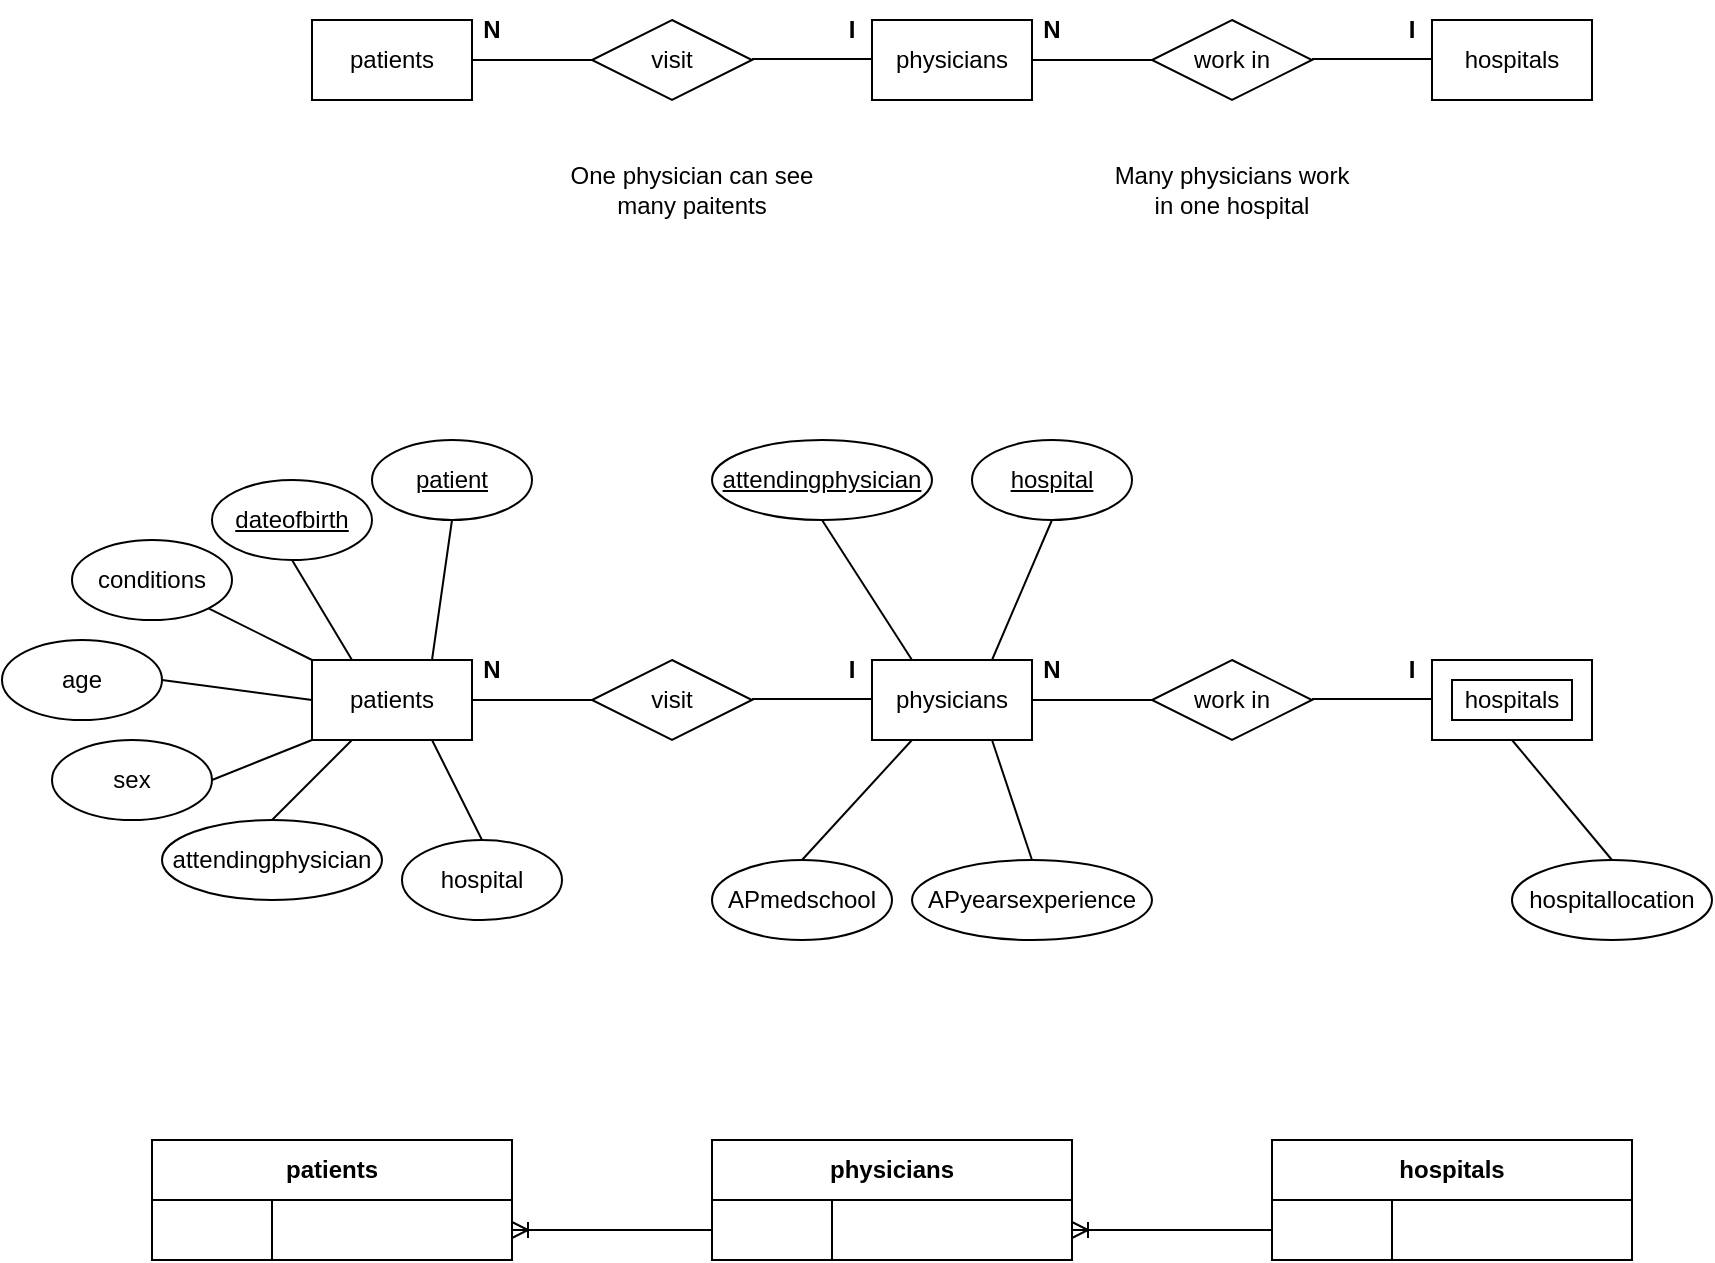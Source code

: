 <mxfile version="21.6.5" type="github">
  <diagram id="R2lEEEUBdFMjLlhIrx00" name="Page-1">
    <mxGraphModel dx="1712" dy="481" grid="1" gridSize="10" guides="1" tooltips="1" connect="1" arrows="1" fold="1" page="1" pageScale="1" pageWidth="850" pageHeight="1100" math="0" shadow="0" extFonts="Permanent Marker^https://fonts.googleapis.com/css?family=Permanent+Marker">
      <root>
        <mxCell id="0" />
        <mxCell id="1" parent="0" />
        <mxCell id="58cPk2rYp0zfNqmspbuc-5" value="conditions" style="ellipse;whiteSpace=wrap;html=1;" vertex="1" parent="1">
          <mxGeometry x="-40" y="340" width="80" height="40" as="geometry" />
        </mxCell>
        <mxCell id="58cPk2rYp0zfNqmspbuc-6" value="&lt;u&gt;dateofbirth&lt;/u&gt;" style="ellipse;whiteSpace=wrap;html=1;" vertex="1" parent="1">
          <mxGeometry x="30" y="310" width="80" height="40" as="geometry" />
        </mxCell>
        <mxCell id="58cPk2rYp0zfNqmspbuc-7" value="&lt;u&gt;patient&lt;/u&gt;" style="ellipse;whiteSpace=wrap;html=1;" vertex="1" parent="1">
          <mxGeometry x="110" y="290" width="80" height="40" as="geometry" />
        </mxCell>
        <mxCell id="58cPk2rYp0zfNqmspbuc-8" value="attendingphysician" style="ellipse;whiteSpace=wrap;html=1;" vertex="1" parent="1">
          <mxGeometry x="5" y="480" width="110" height="40" as="geometry" />
        </mxCell>
        <mxCell id="58cPk2rYp0zfNqmspbuc-9" value="age" style="ellipse;whiteSpace=wrap;html=1;" vertex="1" parent="1">
          <mxGeometry x="-75" y="390" width="80" height="40" as="geometry" />
        </mxCell>
        <mxCell id="58cPk2rYp0zfNqmspbuc-10" value="&lt;u&gt;attendingphysician&lt;/u&gt;" style="ellipse;whiteSpace=wrap;html=1;" vertex="1" parent="1">
          <mxGeometry x="280" y="290" width="110" height="40" as="geometry" />
        </mxCell>
        <mxCell id="58cPk2rYp0zfNqmspbuc-11" value="sex" style="ellipse;whiteSpace=wrap;html=1;" vertex="1" parent="1">
          <mxGeometry x="-50" y="440" width="80" height="40" as="geometry" />
        </mxCell>
        <mxCell id="58cPk2rYp0zfNqmspbuc-12" value="hospital" style="ellipse;whiteSpace=wrap;html=1;" vertex="1" parent="1">
          <mxGeometry x="125" y="490" width="80" height="40" as="geometry" />
        </mxCell>
        <mxCell id="58cPk2rYp0zfNqmspbuc-20" value="APyearsexperience" style="ellipse;whiteSpace=wrap;html=1;" vertex="1" parent="1">
          <mxGeometry x="380" y="500" width="120" height="40" as="geometry" />
        </mxCell>
        <mxCell id="58cPk2rYp0zfNqmspbuc-21" value="&lt;u&gt;hospital&lt;/u&gt;" style="ellipse;whiteSpace=wrap;html=1;" vertex="1" parent="1">
          <mxGeometry x="410" y="290" width="80" height="40" as="geometry" />
        </mxCell>
        <mxCell id="58cPk2rYp0zfNqmspbuc-22" value="APmedschool" style="ellipse;whiteSpace=wrap;html=1;" vertex="1" parent="1">
          <mxGeometry x="280" y="500" width="90" height="40" as="geometry" />
        </mxCell>
        <mxCell id="58cPk2rYp0zfNqmspbuc-23" value="hospitallocation" style="ellipse;whiteSpace=wrap;html=1;" vertex="1" parent="1">
          <mxGeometry x="680" y="500" width="100" height="40" as="geometry" />
        </mxCell>
        <mxCell id="58cPk2rYp0zfNqmspbuc-25" style="edgeStyle=orthogonalEdgeStyle;rounded=0;orthogonalLoop=1;jettySize=auto;html=1;exitX=0.5;exitY=1;exitDx=0;exitDy=0;" edge="1" parent="1" source="58cPk2rYp0zfNqmspbuc-8" target="58cPk2rYp0zfNqmspbuc-8">
          <mxGeometry relative="1" as="geometry" />
        </mxCell>
        <mxCell id="58cPk2rYp0zfNqmspbuc-26" value="physicians" style="rounded=0;whiteSpace=wrap;html=1;" vertex="1" parent="1">
          <mxGeometry x="360" y="80" width="80" height="40" as="geometry" />
        </mxCell>
        <mxCell id="58cPk2rYp0zfNqmspbuc-28" value="hospitals" style="rounded=0;whiteSpace=wrap;html=1;" vertex="1" parent="1">
          <mxGeometry x="640" y="80" width="80" height="40" as="geometry" />
        </mxCell>
        <mxCell id="58cPk2rYp0zfNqmspbuc-29" value="patients" style="rounded=0;whiteSpace=wrap;html=1;" vertex="1" parent="1">
          <mxGeometry x="80" y="80" width="80" height="40" as="geometry" />
        </mxCell>
        <mxCell id="58cPk2rYp0zfNqmspbuc-30" value="work in" style="rhombus;whiteSpace=wrap;html=1;" vertex="1" parent="1">
          <mxGeometry x="500" y="80" width="80" height="40" as="geometry" />
        </mxCell>
        <mxCell id="58cPk2rYp0zfNqmspbuc-31" value="" style="endArrow=none;html=1;rounded=0;entryX=1;entryY=0.5;entryDx=0;entryDy=0;exitX=0;exitY=0.5;exitDx=0;exitDy=0;" edge="1" parent="1" source="58cPk2rYp0zfNqmspbuc-30" target="58cPk2rYp0zfNqmspbuc-26">
          <mxGeometry width="50" height="50" relative="1" as="geometry">
            <mxPoint x="400" y="220" as="sourcePoint" />
            <mxPoint x="450" y="170" as="targetPoint" />
          </mxGeometry>
        </mxCell>
        <mxCell id="58cPk2rYp0zfNqmspbuc-32" value="" style="endArrow=none;html=1;rounded=0;entryX=1;entryY=0.5;entryDx=0;entryDy=0;exitX=0;exitY=0.5;exitDx=0;exitDy=0;" edge="1" parent="1">
          <mxGeometry width="50" height="50" relative="1" as="geometry">
            <mxPoint x="640" y="99.5" as="sourcePoint" />
            <mxPoint x="580" y="99.5" as="targetPoint" />
          </mxGeometry>
        </mxCell>
        <mxCell id="58cPk2rYp0zfNqmspbuc-33" value="visit" style="rhombus;whiteSpace=wrap;html=1;" vertex="1" parent="1">
          <mxGeometry x="220" y="80" width="80" height="40" as="geometry" />
        </mxCell>
        <mxCell id="58cPk2rYp0zfNqmspbuc-34" value="" style="endArrow=none;html=1;rounded=0;exitX=1;exitY=0.5;exitDx=0;exitDy=0;entryX=0;entryY=0.5;entryDx=0;entryDy=0;" edge="1" parent="1" source="58cPk2rYp0zfNqmspbuc-29" target="58cPk2rYp0zfNqmspbuc-33">
          <mxGeometry width="50" height="50" relative="1" as="geometry">
            <mxPoint x="400" y="220" as="sourcePoint" />
            <mxPoint x="450" y="170" as="targetPoint" />
          </mxGeometry>
        </mxCell>
        <mxCell id="58cPk2rYp0zfNqmspbuc-35" value="" style="endArrow=none;html=1;rounded=0;exitX=1;exitY=0.5;exitDx=0;exitDy=0;entryX=0;entryY=0.5;entryDx=0;entryDy=0;" edge="1" parent="1">
          <mxGeometry width="50" height="50" relative="1" as="geometry">
            <mxPoint x="300" y="99.5" as="sourcePoint" />
            <mxPoint x="360" y="99.5" as="targetPoint" />
          </mxGeometry>
        </mxCell>
        <mxCell id="58cPk2rYp0zfNqmspbuc-36" value="&lt;b&gt;I&lt;/b&gt;" style="text;html=1;strokeColor=none;fillColor=none;align=center;verticalAlign=middle;whiteSpace=wrap;rounded=0;" vertex="1" parent="1">
          <mxGeometry x="340" y="70" width="20" height="30" as="geometry" />
        </mxCell>
        <mxCell id="58cPk2rYp0zfNqmspbuc-37" value="&lt;b&gt;N&lt;/b&gt;" style="text;html=1;strokeColor=none;fillColor=none;align=center;verticalAlign=middle;whiteSpace=wrap;rounded=0;" vertex="1" parent="1">
          <mxGeometry x="160" y="70" width="20" height="30" as="geometry" />
        </mxCell>
        <mxCell id="58cPk2rYp0zfNqmspbuc-40" value="Many physicians work in one hospital" style="text;html=1;strokeColor=none;fillColor=none;align=center;verticalAlign=middle;whiteSpace=wrap;rounded=0;" vertex="1" parent="1">
          <mxGeometry x="475" y="150" width="130" height="30" as="geometry" />
        </mxCell>
        <mxCell id="58cPk2rYp0zfNqmspbuc-41" value="&lt;b&gt;N&lt;/b&gt;" style="text;html=1;strokeColor=none;fillColor=none;align=center;verticalAlign=middle;whiteSpace=wrap;rounded=0;" vertex="1" parent="1">
          <mxGeometry x="440" y="70" width="20" height="30" as="geometry" />
        </mxCell>
        <mxCell id="58cPk2rYp0zfNqmspbuc-43" value="&lt;b&gt;I&lt;/b&gt;" style="text;html=1;strokeColor=none;fillColor=none;align=center;verticalAlign=middle;whiteSpace=wrap;rounded=0;" vertex="1" parent="1">
          <mxGeometry x="620" y="70" width="20" height="30" as="geometry" />
        </mxCell>
        <mxCell id="58cPk2rYp0zfNqmspbuc-44" value="One physician can see many paitents" style="text;html=1;strokeColor=none;fillColor=none;align=center;verticalAlign=middle;whiteSpace=wrap;rounded=0;" vertex="1" parent="1">
          <mxGeometry x="205" y="150" width="130" height="30" as="geometry" />
        </mxCell>
        <mxCell id="58cPk2rYp0zfNqmspbuc-45" value="physicians" style="rounded=0;whiteSpace=wrap;html=1;" vertex="1" parent="1">
          <mxGeometry x="360" y="400" width="80" height="40" as="geometry" />
        </mxCell>
        <mxCell id="58cPk2rYp0zfNqmspbuc-46" value="hospitals" style="rounded=0;whiteSpace=wrap;html=1;" vertex="1" parent="1">
          <mxGeometry x="640" y="400" width="80" height="40" as="geometry" />
        </mxCell>
        <mxCell id="58cPk2rYp0zfNqmspbuc-47" value="patients" style="rounded=0;whiteSpace=wrap;html=1;" vertex="1" parent="1">
          <mxGeometry x="80" y="400" width="80" height="40" as="geometry" />
        </mxCell>
        <mxCell id="58cPk2rYp0zfNqmspbuc-48" value="work in" style="rhombus;whiteSpace=wrap;html=1;" vertex="1" parent="1">
          <mxGeometry x="500" y="400" width="80" height="40" as="geometry" />
        </mxCell>
        <mxCell id="58cPk2rYp0zfNqmspbuc-49" value="" style="endArrow=none;html=1;rounded=0;entryX=1;entryY=0.5;entryDx=0;entryDy=0;exitX=0;exitY=0.5;exitDx=0;exitDy=0;" edge="1" parent="1" source="58cPk2rYp0zfNqmspbuc-48" target="58cPk2rYp0zfNqmspbuc-45">
          <mxGeometry width="50" height="50" relative="1" as="geometry">
            <mxPoint x="400" y="540" as="sourcePoint" />
            <mxPoint x="450" y="490" as="targetPoint" />
          </mxGeometry>
        </mxCell>
        <mxCell id="58cPk2rYp0zfNqmspbuc-50" value="" style="endArrow=none;html=1;rounded=0;entryX=1;entryY=0.5;entryDx=0;entryDy=0;exitX=0;exitY=0.5;exitDx=0;exitDy=0;" edge="1" parent="1">
          <mxGeometry width="50" height="50" relative="1" as="geometry">
            <mxPoint x="640" y="419.5" as="sourcePoint" />
            <mxPoint x="580" y="419.5" as="targetPoint" />
          </mxGeometry>
        </mxCell>
        <mxCell id="58cPk2rYp0zfNqmspbuc-51" value="visit" style="rhombus;whiteSpace=wrap;html=1;" vertex="1" parent="1">
          <mxGeometry x="220" y="400" width="80" height="40" as="geometry" />
        </mxCell>
        <mxCell id="58cPk2rYp0zfNqmspbuc-52" value="" style="endArrow=none;html=1;rounded=0;exitX=1;exitY=0.5;exitDx=0;exitDy=0;entryX=0;entryY=0.5;entryDx=0;entryDy=0;" edge="1" parent="1" source="58cPk2rYp0zfNqmspbuc-47" target="58cPk2rYp0zfNqmspbuc-51">
          <mxGeometry width="50" height="50" relative="1" as="geometry">
            <mxPoint x="400" y="540" as="sourcePoint" />
            <mxPoint x="450" y="490" as="targetPoint" />
          </mxGeometry>
        </mxCell>
        <mxCell id="58cPk2rYp0zfNqmspbuc-53" value="" style="endArrow=none;html=1;rounded=0;exitX=1;exitY=0.5;exitDx=0;exitDy=0;entryX=0;entryY=0.5;entryDx=0;entryDy=0;" edge="1" parent="1">
          <mxGeometry width="50" height="50" relative="1" as="geometry">
            <mxPoint x="300" y="419.5" as="sourcePoint" />
            <mxPoint x="360" y="419.5" as="targetPoint" />
          </mxGeometry>
        </mxCell>
        <mxCell id="58cPk2rYp0zfNqmspbuc-54" value="&lt;b&gt;I&lt;/b&gt;" style="text;html=1;strokeColor=none;fillColor=none;align=center;verticalAlign=middle;whiteSpace=wrap;rounded=0;" vertex="1" parent="1">
          <mxGeometry x="340" y="390" width="20" height="30" as="geometry" />
        </mxCell>
        <mxCell id="58cPk2rYp0zfNqmspbuc-55" value="&lt;b&gt;N&lt;/b&gt;" style="text;html=1;strokeColor=none;fillColor=none;align=center;verticalAlign=middle;whiteSpace=wrap;rounded=0;" vertex="1" parent="1">
          <mxGeometry x="160" y="390" width="20" height="30" as="geometry" />
        </mxCell>
        <mxCell id="58cPk2rYp0zfNqmspbuc-57" value="&lt;b&gt;N&lt;/b&gt;" style="text;html=1;strokeColor=none;fillColor=none;align=center;verticalAlign=middle;whiteSpace=wrap;rounded=0;" vertex="1" parent="1">
          <mxGeometry x="440" y="390" width="20" height="30" as="geometry" />
        </mxCell>
        <mxCell id="58cPk2rYp0zfNqmspbuc-58" value="&lt;b&gt;I&lt;/b&gt;" style="text;html=1;strokeColor=none;fillColor=none;align=center;verticalAlign=middle;whiteSpace=wrap;rounded=0;" vertex="1" parent="1">
          <mxGeometry x="620" y="390" width="20" height="30" as="geometry" />
        </mxCell>
        <mxCell id="58cPk2rYp0zfNqmspbuc-61" value="" style="endArrow=none;html=1;rounded=0;entryX=1;entryY=0.5;entryDx=0;entryDy=0;exitX=0;exitY=0.5;exitDx=0;exitDy=0;" edge="1" parent="1" source="58cPk2rYp0zfNqmspbuc-47" target="58cPk2rYp0zfNqmspbuc-9">
          <mxGeometry width="50" height="50" relative="1" as="geometry">
            <mxPoint x="390" y="520" as="sourcePoint" />
            <mxPoint x="440" y="470" as="targetPoint" />
          </mxGeometry>
        </mxCell>
        <mxCell id="58cPk2rYp0zfNqmspbuc-62" value="" style="endArrow=none;html=1;rounded=0;entryX=1;entryY=0.5;entryDx=0;entryDy=0;" edge="1" parent="1" target="58cPk2rYp0zfNqmspbuc-11">
          <mxGeometry width="50" height="50" relative="1" as="geometry">
            <mxPoint x="80" y="440" as="sourcePoint" />
            <mxPoint x="15" y="420" as="targetPoint" />
          </mxGeometry>
        </mxCell>
        <mxCell id="58cPk2rYp0zfNqmspbuc-63" value="" style="endArrow=none;html=1;rounded=0;entryX=0.5;entryY=0;entryDx=0;entryDy=0;" edge="1" parent="1" target="58cPk2rYp0zfNqmspbuc-8">
          <mxGeometry width="50" height="50" relative="1" as="geometry">
            <mxPoint x="100" y="440" as="sourcePoint" />
            <mxPoint x="25" y="430" as="targetPoint" />
          </mxGeometry>
        </mxCell>
        <mxCell id="58cPk2rYp0zfNqmspbuc-64" value="" style="endArrow=none;html=1;rounded=0;entryX=0.5;entryY=0;entryDx=0;entryDy=0;exitX=0.75;exitY=1;exitDx=0;exitDy=0;" edge="1" parent="1" source="58cPk2rYp0zfNqmspbuc-47" target="58cPk2rYp0zfNqmspbuc-12">
          <mxGeometry width="50" height="50" relative="1" as="geometry">
            <mxPoint x="110" y="450" as="sourcePoint" />
            <mxPoint x="35" y="440" as="targetPoint" />
          </mxGeometry>
        </mxCell>
        <mxCell id="58cPk2rYp0zfNqmspbuc-65" value="" style="endArrow=none;html=1;rounded=0;entryX=1;entryY=1;entryDx=0;entryDy=0;exitX=0;exitY=0;exitDx=0;exitDy=0;" edge="1" parent="1" source="58cPk2rYp0zfNqmspbuc-47" target="58cPk2rYp0zfNqmspbuc-5">
          <mxGeometry width="50" height="50" relative="1" as="geometry">
            <mxPoint x="120" y="460" as="sourcePoint" />
            <mxPoint x="45" y="450" as="targetPoint" />
          </mxGeometry>
        </mxCell>
        <mxCell id="58cPk2rYp0zfNqmspbuc-66" value="" style="endArrow=none;html=1;rounded=0;entryX=0.5;entryY=1;entryDx=0;entryDy=0;exitX=0.25;exitY=0;exitDx=0;exitDy=0;" edge="1" parent="1" source="58cPk2rYp0zfNqmspbuc-47" target="58cPk2rYp0zfNqmspbuc-6">
          <mxGeometry width="50" height="50" relative="1" as="geometry">
            <mxPoint x="130" y="470" as="sourcePoint" />
            <mxPoint x="55" y="460" as="targetPoint" />
          </mxGeometry>
        </mxCell>
        <mxCell id="58cPk2rYp0zfNqmspbuc-67" value="" style="endArrow=none;html=1;rounded=0;entryX=0.5;entryY=1;entryDx=0;entryDy=0;exitX=0.75;exitY=0;exitDx=0;exitDy=0;" edge="1" parent="1" source="58cPk2rYp0zfNqmspbuc-47" target="58cPk2rYp0zfNqmspbuc-7">
          <mxGeometry width="50" height="50" relative="1" as="geometry">
            <mxPoint x="140" y="480" as="sourcePoint" />
            <mxPoint x="65" y="470" as="targetPoint" />
          </mxGeometry>
        </mxCell>
        <mxCell id="58cPk2rYp0zfNqmspbuc-68" value="" style="endArrow=none;html=1;rounded=0;entryX=0.5;entryY=0;entryDx=0;entryDy=0;exitX=0.25;exitY=1;exitDx=0;exitDy=0;" edge="1" parent="1" source="58cPk2rYp0zfNqmspbuc-45" target="58cPk2rYp0zfNqmspbuc-22">
          <mxGeometry width="50" height="50" relative="1" as="geometry">
            <mxPoint x="150" y="490" as="sourcePoint" />
            <mxPoint x="75" y="480" as="targetPoint" />
          </mxGeometry>
        </mxCell>
        <mxCell id="58cPk2rYp0zfNqmspbuc-69" value="" style="endArrow=none;html=1;rounded=0;entryX=0.5;entryY=0;entryDx=0;entryDy=0;exitX=0.75;exitY=1;exitDx=0;exitDy=0;" edge="1" parent="1" source="58cPk2rYp0zfNqmspbuc-45" target="58cPk2rYp0zfNqmspbuc-20">
          <mxGeometry width="50" height="50" relative="1" as="geometry">
            <mxPoint x="160" y="500" as="sourcePoint" />
            <mxPoint x="85" y="490" as="targetPoint" />
          </mxGeometry>
        </mxCell>
        <mxCell id="58cPk2rYp0zfNqmspbuc-70" value="" style="endArrow=none;html=1;rounded=0;entryX=0.5;entryY=1;entryDx=0;entryDy=0;exitX=0.25;exitY=0;exitDx=0;exitDy=0;" edge="1" parent="1" source="58cPk2rYp0zfNqmspbuc-45" target="58cPk2rYp0zfNqmspbuc-10">
          <mxGeometry width="50" height="50" relative="1" as="geometry">
            <mxPoint x="170" y="510" as="sourcePoint" />
            <mxPoint x="95" y="500" as="targetPoint" />
          </mxGeometry>
        </mxCell>
        <mxCell id="58cPk2rYp0zfNqmspbuc-71" value="" style="endArrow=none;html=1;rounded=0;entryX=0.5;entryY=1;entryDx=0;entryDy=0;exitX=0.75;exitY=0;exitDx=0;exitDy=0;" edge="1" parent="1" source="58cPk2rYp0zfNqmspbuc-45" target="58cPk2rYp0zfNqmspbuc-21">
          <mxGeometry width="50" height="50" relative="1" as="geometry">
            <mxPoint x="390" y="410" as="sourcePoint" />
            <mxPoint x="345" y="340" as="targetPoint" />
          </mxGeometry>
        </mxCell>
        <mxCell id="58cPk2rYp0zfNqmspbuc-73" value="" style="endArrow=none;html=1;rounded=0;entryX=0.5;entryY=0;entryDx=0;entryDy=0;exitX=0.5;exitY=1;exitDx=0;exitDy=0;" edge="1" parent="1" source="58cPk2rYp0zfNqmspbuc-46" target="58cPk2rYp0zfNqmspbuc-23">
          <mxGeometry width="50" height="50" relative="1" as="geometry">
            <mxPoint x="410" y="430" as="sourcePoint" />
            <mxPoint x="365" y="360" as="targetPoint" />
          </mxGeometry>
        </mxCell>
        <mxCell id="58cPk2rYp0zfNqmspbuc-76" value="" style="verticalLabelPosition=bottom;verticalAlign=top;html=1;shape=mxgraph.basic.frame;dx=10;whiteSpace=wrap;" vertex="1" parent="1">
          <mxGeometry x="640" y="400" width="80" height="40" as="geometry" />
        </mxCell>
        <mxCell id="58cPk2rYp0zfNqmspbuc-77" value="patients" style="shape=table;startSize=30;container=1;collapsible=1;childLayout=tableLayout;fixedRows=1;rowLines=0;fontStyle=1;align=center;resizeLast=1;html=1;whiteSpace=wrap;" vertex="1" parent="1">
          <mxGeometry y="640" width="180" height="60" as="geometry" />
        </mxCell>
        <mxCell id="58cPk2rYp0zfNqmspbuc-87" value="" style="shape=tableRow;horizontal=0;startSize=0;swimlaneHead=0;swimlaneBody=0;fillColor=none;collapsible=0;dropTarget=0;points=[[0,0.5],[1,0.5]];portConstraint=eastwest;top=0;left=0;right=0;bottom=0;html=1;" vertex="1" parent="58cPk2rYp0zfNqmspbuc-77">
          <mxGeometry y="30" width="180" height="30" as="geometry" />
        </mxCell>
        <mxCell id="58cPk2rYp0zfNqmspbuc-88" value="" style="shape=partialRectangle;connectable=0;fillColor=none;top=0;left=0;bottom=0;right=0;editable=1;overflow=hidden;html=1;whiteSpace=wrap;" vertex="1" parent="58cPk2rYp0zfNqmspbuc-87">
          <mxGeometry width="60" height="30" as="geometry">
            <mxRectangle width="60" height="30" as="alternateBounds" />
          </mxGeometry>
        </mxCell>
        <mxCell id="58cPk2rYp0zfNqmspbuc-89" value="" style="shape=partialRectangle;connectable=0;fillColor=none;top=0;left=0;bottom=0;right=0;align=left;spacingLeft=6;overflow=hidden;html=1;whiteSpace=wrap;" vertex="1" parent="58cPk2rYp0zfNqmspbuc-87">
          <mxGeometry x="60" width="120" height="30" as="geometry">
            <mxRectangle width="120" height="30" as="alternateBounds" />
          </mxGeometry>
        </mxCell>
        <mxCell id="58cPk2rYp0zfNqmspbuc-125" value="physicians" style="shape=table;startSize=30;container=1;collapsible=1;childLayout=tableLayout;fixedRows=1;rowLines=0;fontStyle=1;align=center;resizeLast=1;html=1;whiteSpace=wrap;" vertex="1" parent="1">
          <mxGeometry x="280" y="640" width="180" height="60" as="geometry" />
        </mxCell>
        <mxCell id="58cPk2rYp0zfNqmspbuc-126" value="" style="shape=tableRow;horizontal=0;startSize=0;swimlaneHead=0;swimlaneBody=0;fillColor=none;collapsible=0;dropTarget=0;points=[[0,0.5],[1,0.5]];portConstraint=eastwest;top=0;left=0;right=0;bottom=0;html=1;" vertex="1" parent="58cPk2rYp0zfNqmspbuc-125">
          <mxGeometry y="30" width="180" height="30" as="geometry" />
        </mxCell>
        <mxCell id="58cPk2rYp0zfNqmspbuc-127" value="" style="shape=partialRectangle;connectable=0;fillColor=none;top=0;left=0;bottom=0;right=0;editable=1;overflow=hidden;html=1;whiteSpace=wrap;" vertex="1" parent="58cPk2rYp0zfNqmspbuc-126">
          <mxGeometry width="60" height="30" as="geometry">
            <mxRectangle width="60" height="30" as="alternateBounds" />
          </mxGeometry>
        </mxCell>
        <mxCell id="58cPk2rYp0zfNqmspbuc-128" value="" style="shape=partialRectangle;connectable=0;fillColor=none;top=0;left=0;bottom=0;right=0;align=left;spacingLeft=6;overflow=hidden;html=1;whiteSpace=wrap;" vertex="1" parent="58cPk2rYp0zfNqmspbuc-126">
          <mxGeometry x="60" width="120" height="30" as="geometry">
            <mxRectangle width="120" height="30" as="alternateBounds" />
          </mxGeometry>
        </mxCell>
        <mxCell id="58cPk2rYp0zfNqmspbuc-129" value="hospitals" style="shape=table;startSize=30;container=1;collapsible=1;childLayout=tableLayout;fixedRows=1;rowLines=0;fontStyle=1;align=center;resizeLast=1;html=1;whiteSpace=wrap;" vertex="1" parent="1">
          <mxGeometry x="560" y="640" width="180" height="60" as="geometry" />
        </mxCell>
        <mxCell id="58cPk2rYp0zfNqmspbuc-130" value="" style="shape=tableRow;horizontal=0;startSize=0;swimlaneHead=0;swimlaneBody=0;fillColor=none;collapsible=0;dropTarget=0;points=[[0,0.5],[1,0.5]];portConstraint=eastwest;top=0;left=0;right=0;bottom=0;html=1;" vertex="1" parent="58cPk2rYp0zfNqmspbuc-129">
          <mxGeometry y="30" width="180" height="30" as="geometry" />
        </mxCell>
        <mxCell id="58cPk2rYp0zfNqmspbuc-131" value="" style="shape=partialRectangle;connectable=0;fillColor=none;top=0;left=0;bottom=0;right=0;editable=1;overflow=hidden;html=1;whiteSpace=wrap;" vertex="1" parent="58cPk2rYp0zfNqmspbuc-130">
          <mxGeometry width="60" height="30" as="geometry">
            <mxRectangle width="60" height="30" as="alternateBounds" />
          </mxGeometry>
        </mxCell>
        <mxCell id="58cPk2rYp0zfNqmspbuc-132" value="" style="shape=partialRectangle;connectable=0;fillColor=none;top=0;left=0;bottom=0;right=0;align=left;spacingLeft=6;overflow=hidden;html=1;whiteSpace=wrap;" vertex="1" parent="58cPk2rYp0zfNqmspbuc-130">
          <mxGeometry x="60" width="120" height="30" as="geometry">
            <mxRectangle width="120" height="30" as="alternateBounds" />
          </mxGeometry>
        </mxCell>
        <mxCell id="58cPk2rYp0zfNqmspbuc-134" value="" style="edgeStyle=entityRelationEdgeStyle;fontSize=12;html=1;endArrow=ERoneToMany;rounded=0;entryX=1;entryY=0.5;entryDx=0;entryDy=0;exitX=0;exitY=0.5;exitDx=0;exitDy=0;" edge="1" parent="1" source="58cPk2rYp0zfNqmspbuc-126" target="58cPk2rYp0zfNqmspbuc-87">
          <mxGeometry width="100" height="100" relative="1" as="geometry">
            <mxPoint x="180" y="790" as="sourcePoint" />
            <mxPoint x="410" y="550" as="targetPoint" />
          </mxGeometry>
        </mxCell>
        <mxCell id="58cPk2rYp0zfNqmspbuc-135" value="" style="edgeStyle=entityRelationEdgeStyle;fontSize=12;html=1;endArrow=ERoneToMany;rounded=0;entryX=1;entryY=0.5;entryDx=0;entryDy=0;exitX=0;exitY=0.5;exitDx=0;exitDy=0;" edge="1" parent="1" source="58cPk2rYp0zfNqmspbuc-130" target="58cPk2rYp0zfNqmspbuc-126">
          <mxGeometry width="100" height="100" relative="1" as="geometry">
            <mxPoint x="580" y="760" as="sourcePoint" />
            <mxPoint x="480" y="760" as="targetPoint" />
            <Array as="points">
              <mxPoint x="560" y="805" />
              <mxPoint x="560" y="815" />
            </Array>
          </mxGeometry>
        </mxCell>
      </root>
    </mxGraphModel>
  </diagram>
</mxfile>
